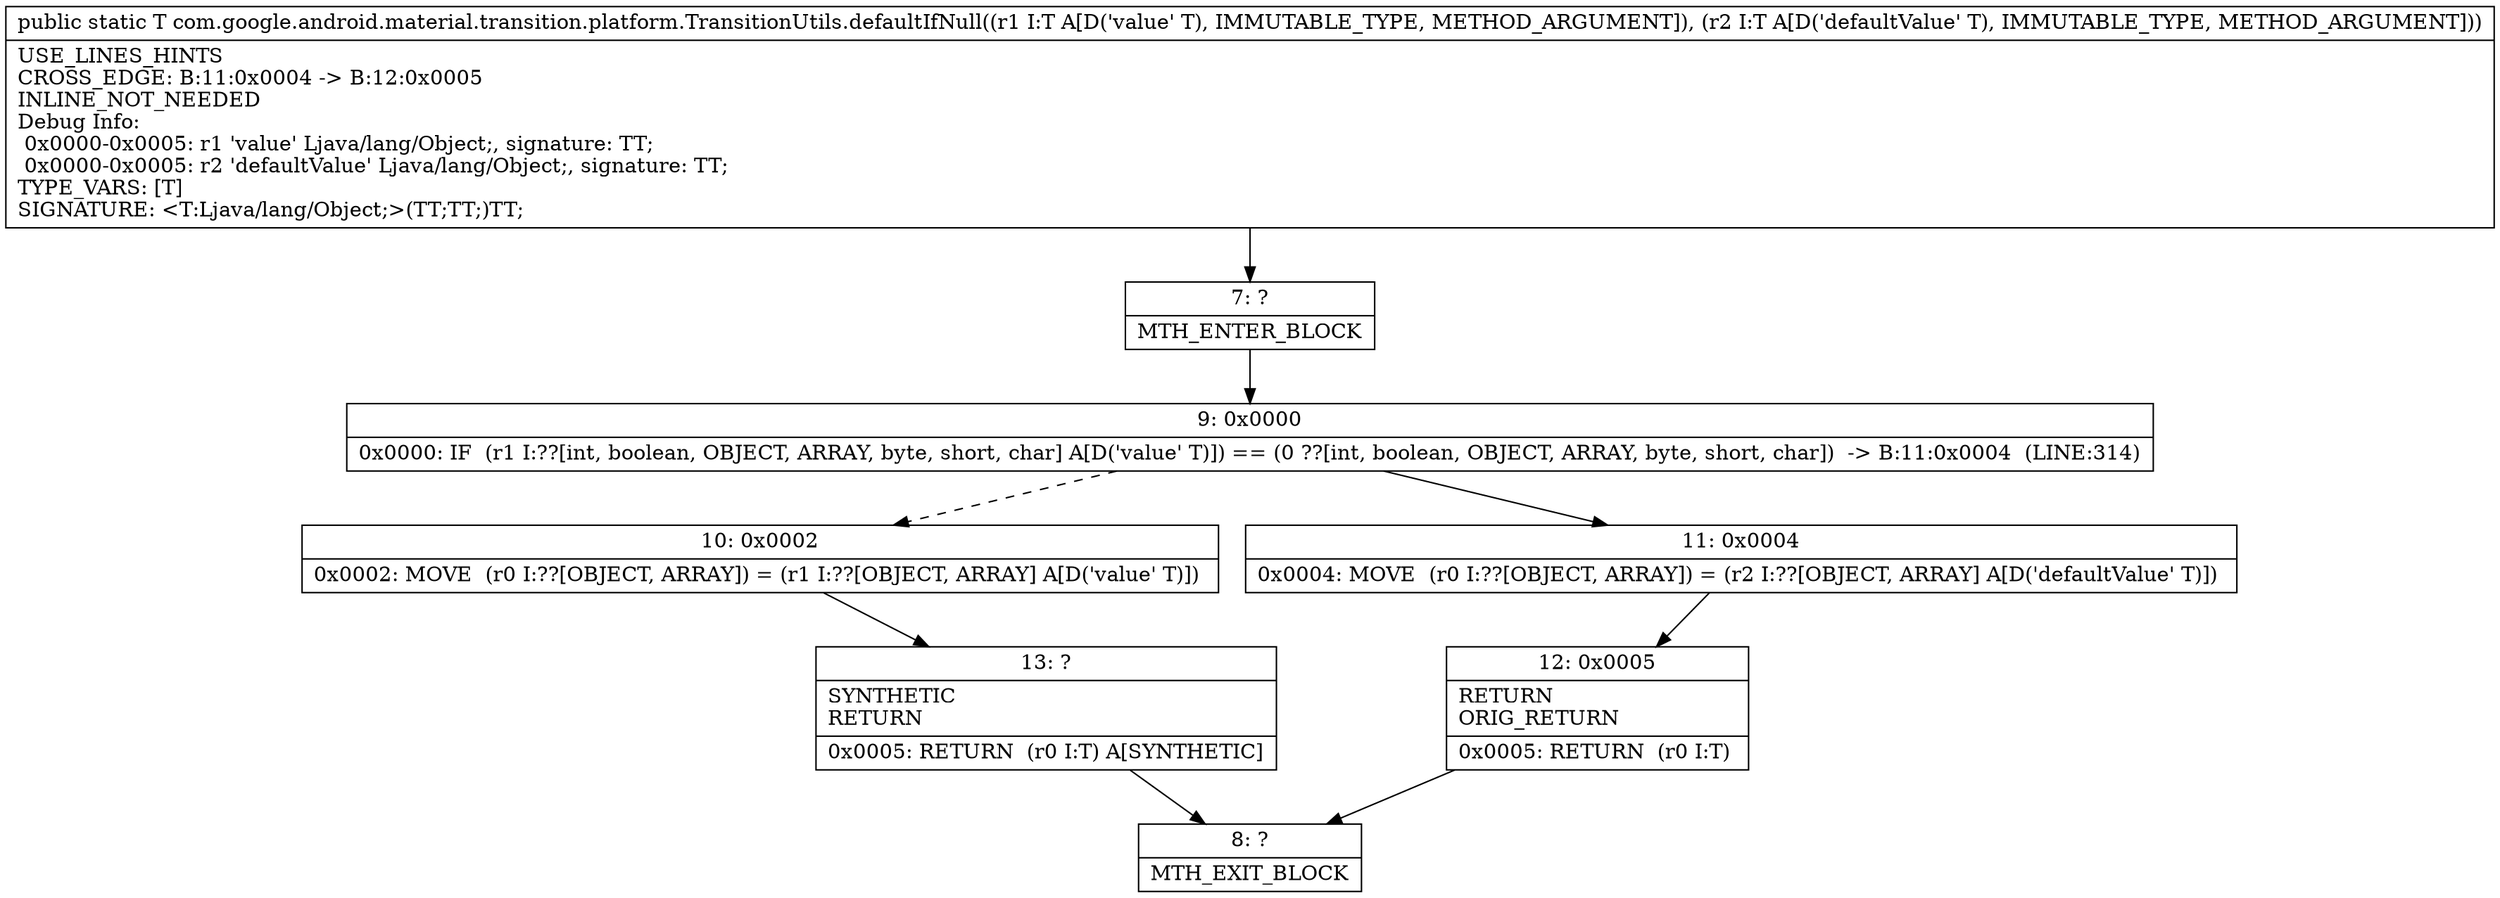 digraph "CFG forcom.google.android.material.transition.platform.TransitionUtils.defaultIfNull(Ljava\/lang\/Object;Ljava\/lang\/Object;)Ljava\/lang\/Object;" {
Node_7 [shape=record,label="{7\:\ ?|MTH_ENTER_BLOCK\l}"];
Node_9 [shape=record,label="{9\:\ 0x0000|0x0000: IF  (r1 I:??[int, boolean, OBJECT, ARRAY, byte, short, char] A[D('value' T)]) == (0 ??[int, boolean, OBJECT, ARRAY, byte, short, char])  \-\> B:11:0x0004  (LINE:314)\l}"];
Node_10 [shape=record,label="{10\:\ 0x0002|0x0002: MOVE  (r0 I:??[OBJECT, ARRAY]) = (r1 I:??[OBJECT, ARRAY] A[D('value' T)]) \l}"];
Node_13 [shape=record,label="{13\:\ ?|SYNTHETIC\lRETURN\l|0x0005: RETURN  (r0 I:T) A[SYNTHETIC]\l}"];
Node_8 [shape=record,label="{8\:\ ?|MTH_EXIT_BLOCK\l}"];
Node_11 [shape=record,label="{11\:\ 0x0004|0x0004: MOVE  (r0 I:??[OBJECT, ARRAY]) = (r2 I:??[OBJECT, ARRAY] A[D('defaultValue' T)]) \l}"];
Node_12 [shape=record,label="{12\:\ 0x0005|RETURN\lORIG_RETURN\l|0x0005: RETURN  (r0 I:T) \l}"];
MethodNode[shape=record,label="{public static T com.google.android.material.transition.platform.TransitionUtils.defaultIfNull((r1 I:T A[D('value' T), IMMUTABLE_TYPE, METHOD_ARGUMENT]), (r2 I:T A[D('defaultValue' T), IMMUTABLE_TYPE, METHOD_ARGUMENT]))  | USE_LINES_HINTS\lCROSS_EDGE: B:11:0x0004 \-\> B:12:0x0005\lINLINE_NOT_NEEDED\lDebug Info:\l  0x0000\-0x0005: r1 'value' Ljava\/lang\/Object;, signature: TT;\l  0x0000\-0x0005: r2 'defaultValue' Ljava\/lang\/Object;, signature: TT;\lTYPE_VARS: [T]\lSIGNATURE: \<T:Ljava\/lang\/Object;\>(TT;TT;)TT;\l}"];
MethodNode -> Node_7;Node_7 -> Node_9;
Node_9 -> Node_10[style=dashed];
Node_9 -> Node_11;
Node_10 -> Node_13;
Node_13 -> Node_8;
Node_11 -> Node_12;
Node_12 -> Node_8;
}

